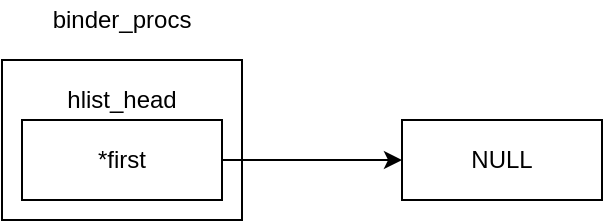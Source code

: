 <mxfile version="10.7.3" type="github"><diagram id="f5S5wsau89oDJ0mGk0TF" name="Page-1"><mxGraphModel dx="1394" dy="764" grid="1" gridSize="10" guides="1" tooltips="1" connect="1" arrows="1" fold="1" page="1" pageScale="1" pageWidth="850" pageHeight="1100" math="0" shadow="0"><root><mxCell id="0"/><mxCell id="1" parent="0"/><mxCell id="cAE2dEIA1_UFuCHR5B9O-1" value="" style="rounded=0;whiteSpace=wrap;html=1;" vertex="1" parent="1"><mxGeometry x="40" y="160" width="120" height="80" as="geometry"/></mxCell><mxCell id="cAE2dEIA1_UFuCHR5B9O-7" style="edgeStyle=orthogonalEdgeStyle;rounded=0;orthogonalLoop=1;jettySize=auto;html=1;exitX=1;exitY=0.5;exitDx=0;exitDy=0;" edge="1" parent="1" source="cAE2dEIA1_UFuCHR5B9O-2" target="cAE2dEIA1_UFuCHR5B9O-6"><mxGeometry relative="1" as="geometry"/></mxCell><mxCell id="cAE2dEIA1_UFuCHR5B9O-2" value="*first" style="rounded=0;whiteSpace=wrap;html=1;" vertex="1" parent="1"><mxGeometry x="50" y="190" width="100" height="40" as="geometry"/></mxCell><mxCell id="cAE2dEIA1_UFuCHR5B9O-3" value="binder_procs" style="text;html=1;strokeColor=none;fillColor=none;align=center;verticalAlign=middle;whiteSpace=wrap;rounded=0;" vertex="1" parent="1"><mxGeometry x="80" y="130" width="40" height="20" as="geometry"/></mxCell><mxCell id="cAE2dEIA1_UFuCHR5B9O-4" value="hlist_head" style="text;html=1;strokeColor=none;fillColor=none;align=center;verticalAlign=middle;whiteSpace=wrap;rounded=0;" vertex="1" parent="1"><mxGeometry x="80" y="170" width="40" height="20" as="geometry"/></mxCell><mxCell id="cAE2dEIA1_UFuCHR5B9O-6" value="NULL" style="rounded=0;whiteSpace=wrap;html=1;" vertex="1" parent="1"><mxGeometry x="240" y="190" width="100" height="40" as="geometry"/></mxCell></root></mxGraphModel></diagram></mxfile>